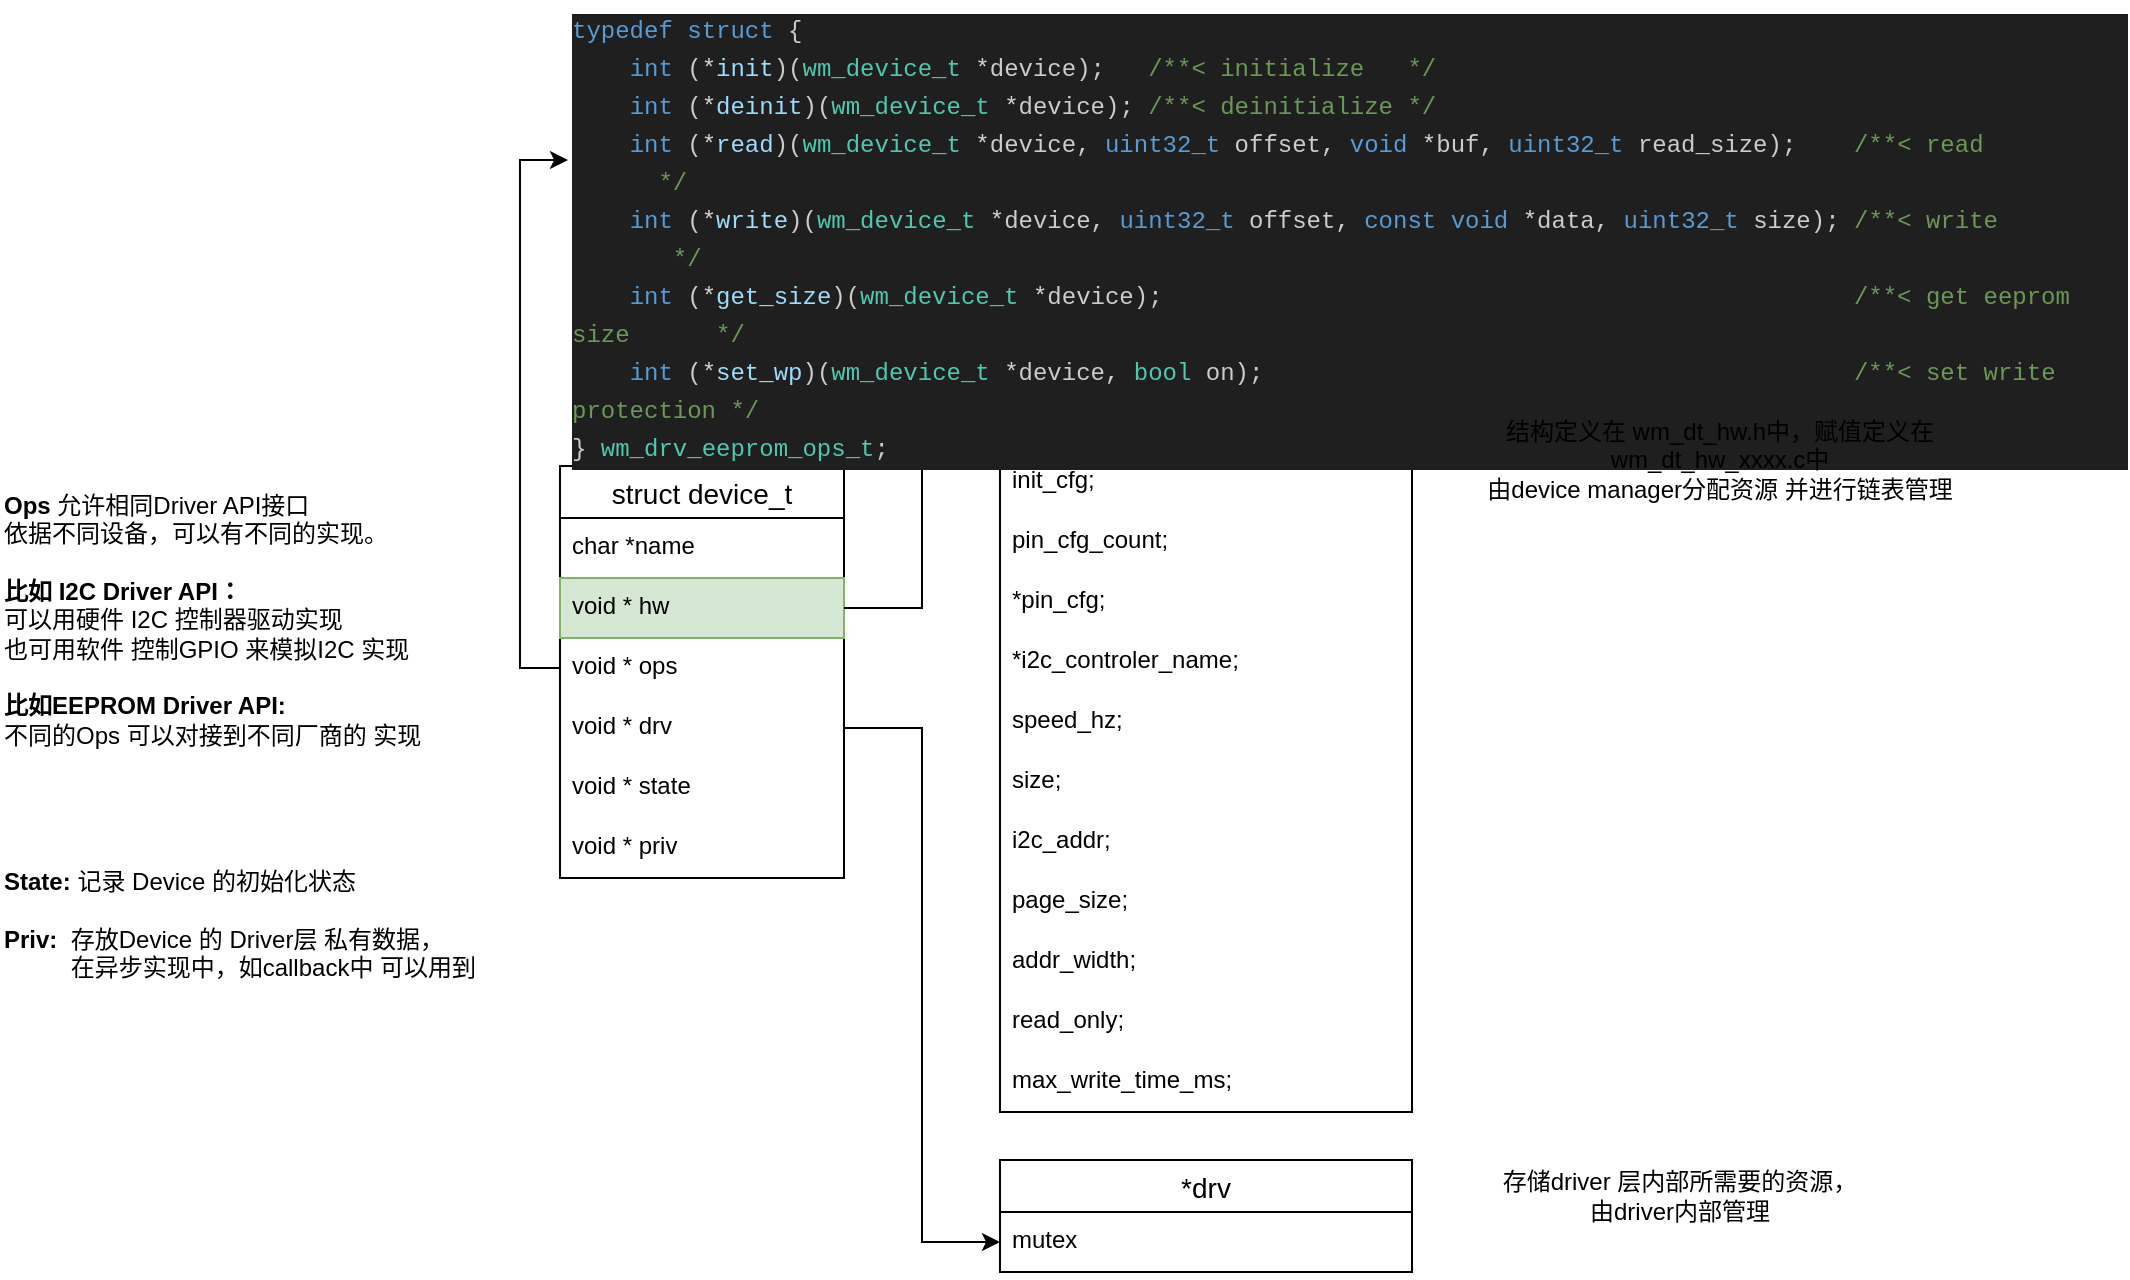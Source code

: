 <mxfile version="22.1.18" type="device" pages="3">
  <diagram id="xYplBi3pF_F4DDq9eZuV" name="第 3 页">
    <mxGraphModel dx="2117" dy="1832" grid="1" gridSize="10" guides="1" tooltips="1" connect="1" arrows="1" fold="1" page="1" pageScale="1" pageWidth="827" pageHeight="1169" math="0" shadow="0">
      <root>
        <mxCell id="0" />
        <mxCell id="1" parent="0" />
        <mxCell id="WUQD1Q2y6VG8UkLKMVv5-1" value="struct wm_dt_hw_eeprom_t" style="swimlane;fontStyle=0;childLayout=stackLayout;horizontal=1;startSize=26;horizontalStack=0;resizeParent=1;resizeParentMax=0;resizeLast=0;collapsible=1;marginBottom=0;align=center;fontSize=14;" parent="1" vertex="1">
          <mxGeometry x="240" width="206" height="356" as="geometry">
            <mxRectangle x="60" y="200" width="60" height="30" as="alternateBounds" />
          </mxGeometry>
        </mxCell>
        <mxCell id="WUQD1Q2y6VG8UkLKMVv5-2" value="init_cfg;" style="text;spacingLeft=4;spacingRight=4;overflow=hidden;rotatable=0;points=[[0,0.5],[1,0.5]];portConstraint=eastwest;fontSize=12;whiteSpace=wrap;html=1;" parent="WUQD1Q2y6VG8UkLKMVv5-1" vertex="1">
          <mxGeometry y="26" width="206" height="30" as="geometry" />
        </mxCell>
        <mxCell id="9lCmsMJBYUwB7zbRxIyq-6" value="pin_cfg_count;" style="text;spacingLeft=4;spacingRight=4;overflow=hidden;rotatable=0;points=[[0,0.5],[1,0.5]];portConstraint=eastwest;fontSize=12;whiteSpace=wrap;html=1;" vertex="1" parent="WUQD1Q2y6VG8UkLKMVv5-1">
          <mxGeometry y="56" width="206" height="30" as="geometry" />
        </mxCell>
        <mxCell id="9lCmsMJBYUwB7zbRxIyq-5" value="*pin_cfg;" style="text;spacingLeft=4;spacingRight=4;overflow=hidden;rotatable=0;points=[[0,0.5],[1,0.5]];portConstraint=eastwest;fontSize=12;whiteSpace=wrap;html=1;" vertex="1" parent="WUQD1Q2y6VG8UkLKMVv5-1">
          <mxGeometry y="86" width="206" height="30" as="geometry" />
        </mxCell>
        <mxCell id="9lCmsMJBYUwB7zbRxIyq-4" value="*i2c_controler_name;" style="text;spacingLeft=4;spacingRight=4;overflow=hidden;rotatable=0;points=[[0,0.5],[1,0.5]];portConstraint=eastwest;fontSize=12;whiteSpace=wrap;html=1;" vertex="1" parent="WUQD1Q2y6VG8UkLKMVv5-1">
          <mxGeometry y="116" width="206" height="30" as="geometry" />
        </mxCell>
        <mxCell id="9lCmsMJBYUwB7zbRxIyq-3" value="speed_hz;&amp;nbsp;" style="text;spacingLeft=4;spacingRight=4;overflow=hidden;rotatable=0;points=[[0,0.5],[1,0.5]];portConstraint=eastwest;fontSize=12;whiteSpace=wrap;html=1;" vertex="1" parent="WUQD1Q2y6VG8UkLKMVv5-1">
          <mxGeometry y="146" width="206" height="30" as="geometry" />
        </mxCell>
        <mxCell id="9lCmsMJBYUwB7zbRxIyq-2" value="size;" style="text;spacingLeft=4;spacingRight=4;overflow=hidden;rotatable=0;points=[[0,0.5],[1,0.5]];portConstraint=eastwest;fontSize=12;whiteSpace=wrap;html=1;" vertex="1" parent="WUQD1Q2y6VG8UkLKMVv5-1">
          <mxGeometry y="176" width="206" height="30" as="geometry" />
        </mxCell>
        <mxCell id="9lCmsMJBYUwB7zbRxIyq-1" value="i2c_addr;" style="text;spacingLeft=4;spacingRight=4;overflow=hidden;rotatable=0;points=[[0,0.5],[1,0.5]];portConstraint=eastwest;fontSize=12;whiteSpace=wrap;html=1;" vertex="1" parent="WUQD1Q2y6VG8UkLKMVv5-1">
          <mxGeometry y="206" width="206" height="30" as="geometry" />
        </mxCell>
        <mxCell id="WUQD1Q2y6VG8UkLKMVv5-3" value="page_size;" style="text;spacingLeft=4;spacingRight=4;overflow=hidden;rotatable=0;points=[[0,0.5],[1,0.5]];portConstraint=eastwest;fontSize=12;whiteSpace=wrap;html=1;" parent="WUQD1Q2y6VG8UkLKMVv5-1" vertex="1">
          <mxGeometry y="236" width="206" height="30" as="geometry" />
        </mxCell>
        <mxCell id="WUQD1Q2y6VG8UkLKMVv5-4" value="addr_width;" style="text;strokeColor=none;fillColor=none;spacingLeft=4;spacingRight=4;overflow=hidden;rotatable=0;points=[[0,0.5],[1,0.5]];portConstraint=eastwest;fontSize=12;whiteSpace=wrap;html=1;" parent="WUQD1Q2y6VG8UkLKMVv5-1" vertex="1">
          <mxGeometry y="266" width="206" height="30" as="geometry" />
        </mxCell>
        <mxCell id="9lCmsMJBYUwB7zbRxIyq-8" value="read_only;" style="text;strokeColor=none;fillColor=none;spacingLeft=4;spacingRight=4;overflow=hidden;rotatable=0;points=[[0,0.5],[1,0.5]];portConstraint=eastwest;fontSize=12;whiteSpace=wrap;html=1;" vertex="1" parent="WUQD1Q2y6VG8UkLKMVv5-1">
          <mxGeometry y="296" width="206" height="30" as="geometry" />
        </mxCell>
        <mxCell id="9lCmsMJBYUwB7zbRxIyq-7" value="max_write_time_ms;" style="text;strokeColor=none;fillColor=none;spacingLeft=4;spacingRight=4;overflow=hidden;rotatable=0;points=[[0,0.5],[1,0.5]];portConstraint=eastwest;fontSize=12;whiteSpace=wrap;html=1;" vertex="1" parent="WUQD1Q2y6VG8UkLKMVv5-1">
          <mxGeometry y="326" width="206" height="30" as="geometry" />
        </mxCell>
        <mxCell id="WUQD1Q2y6VG8UkLKMVv5-46" value="struct device_t" style="swimlane;fontStyle=0;childLayout=stackLayout;horizontal=1;startSize=26;horizontalStack=0;resizeParent=1;resizeParentMax=0;resizeLast=0;collapsible=1;marginBottom=0;align=center;fontSize=14;" parent="1" vertex="1">
          <mxGeometry x="20" y="33" width="142" height="206" as="geometry">
            <mxRectangle x="60" y="200" width="60" height="30" as="alternateBounds" />
          </mxGeometry>
        </mxCell>
        <mxCell id="WUQD1Q2y6VG8UkLKMVv5-47" value="char *name" style="text;spacingLeft=4;spacingRight=4;overflow=hidden;rotatable=0;points=[[0,0.5],[1,0.5]];portConstraint=eastwest;fontSize=12;whiteSpace=wrap;html=1;" parent="WUQD1Q2y6VG8UkLKMVv5-46" vertex="1">
          <mxGeometry y="26" width="142" height="30" as="geometry" />
        </mxCell>
        <mxCell id="WUQD1Q2y6VG8UkLKMVv5-48" value="void * hw" style="text;spacingLeft=4;spacingRight=4;overflow=hidden;rotatable=0;points=[[0,0.5],[1,0.5]];portConstraint=eastwest;fontSize=12;whiteSpace=wrap;html=1;fillColor=#d5e8d4;strokeColor=#82b366;" parent="WUQD1Q2y6VG8UkLKMVv5-46" vertex="1">
          <mxGeometry y="56" width="142" height="30" as="geometry" />
        </mxCell>
        <mxCell id="WUQD1Q2y6VG8UkLKMVv5-49" value="void * ops" style="text;strokeColor=none;fillColor=none;spacingLeft=4;spacingRight=4;overflow=hidden;rotatable=0;points=[[0,0.5],[1,0.5]];portConstraint=eastwest;fontSize=12;whiteSpace=wrap;html=1;" parent="WUQD1Q2y6VG8UkLKMVv5-46" vertex="1">
          <mxGeometry y="86" width="142" height="30" as="geometry" />
        </mxCell>
        <mxCell id="WUQD1Q2y6VG8UkLKMVv5-59" value="void * drv" style="text;strokeColor=none;fillColor=none;spacingLeft=4;spacingRight=4;overflow=hidden;rotatable=0;points=[[0,0.5],[1,0.5]];portConstraint=eastwest;fontSize=12;whiteSpace=wrap;html=1;" parent="WUQD1Q2y6VG8UkLKMVv5-46" vertex="1">
          <mxGeometry y="116" width="142" height="30" as="geometry" />
        </mxCell>
        <mxCell id="WUQD1Q2y6VG8UkLKMVv5-50" value="void * state" style="text;strokeColor=none;fillColor=none;spacingLeft=4;spacingRight=4;overflow=hidden;rotatable=0;points=[[0,0.5],[1,0.5]];portConstraint=eastwest;fontSize=12;whiteSpace=wrap;html=1;" parent="WUQD1Q2y6VG8UkLKMVv5-46" vertex="1">
          <mxGeometry y="146" width="142" height="30" as="geometry" />
        </mxCell>
        <mxCell id="WUQD1Q2y6VG8UkLKMVv5-51" value="void * priv" style="text;strokeColor=none;fillColor=none;spacingLeft=4;spacingRight=4;overflow=hidden;rotatable=0;points=[[0,0.5],[1,0.5]];portConstraint=eastwest;fontSize=12;whiteSpace=wrap;html=1;" parent="WUQD1Q2y6VG8UkLKMVv5-46" vertex="1">
          <mxGeometry y="176" width="142" height="30" as="geometry" />
        </mxCell>
        <mxCell id="WUQD1Q2y6VG8UkLKMVv5-52" style="edgeStyle=orthogonalEdgeStyle;rounded=0;orthogonalLoop=1;jettySize=auto;html=1;exitX=1;exitY=0.5;exitDx=0;exitDy=0;entryX=0.25;entryY=0;entryDx=0;entryDy=0;" parent="1" source="WUQD1Q2y6VG8UkLKMVv5-48" target="WUQD1Q2y6VG8UkLKMVv5-1" edge="1">
          <mxGeometry relative="1" as="geometry" />
        </mxCell>
        <mxCell id="WUQD1Q2y6VG8UkLKMVv5-60" value="&lt;div style=&quot;color: rgb(204, 204, 204); background-color: rgb(31, 31, 31); font-family: Consolas, &amp;quot;Courier New&amp;quot;, monospace; font-weight: normal; line-height: 19px;&quot;&gt;&lt;div&gt;&lt;span style=&quot;color: #569cd6;&quot;&gt;typedef&lt;/span&gt;&lt;span style=&quot;color: #cccccc;&quot;&gt; &lt;/span&gt;&lt;span style=&quot;color: #569cd6;&quot;&gt;struct&lt;/span&gt;&lt;span style=&quot;color: #cccccc;&quot;&gt; {&lt;/span&gt;&lt;/div&gt;&lt;div&gt;&lt;span style=&quot;color: #cccccc;&quot;&gt;&amp;nbsp; &amp;nbsp; &lt;/span&gt;&lt;span style=&quot;color: #569cd6;&quot;&gt;int&lt;/span&gt;&lt;span style=&quot;color: #cccccc;&quot;&gt; (&lt;/span&gt;&lt;span style=&quot;color: #d4d4d4;&quot;&gt;*&lt;/span&gt;&lt;span style=&quot;color: #9cdcfe;&quot;&gt;init&lt;/span&gt;&lt;span style=&quot;color: #cccccc;&quot;&gt;)(&lt;/span&gt;&lt;span style=&quot;color: #4ec9b0;&quot;&gt;wm_device_t&lt;/span&gt;&lt;span style=&quot;color: #cccccc;&quot;&gt; &lt;/span&gt;&lt;span style=&quot;color: #d4d4d4;&quot;&gt;*&lt;/span&gt;&lt;span style=&quot;color: #cccccc;&quot;&gt;device);&lt;/span&gt;&lt;span style=&quot;color: #6a9955;&quot;&gt; &amp;nbsp; /**&amp;lt; initialize &amp;nbsp; */&lt;/span&gt;&lt;/div&gt;&lt;div&gt;&lt;span style=&quot;color: #cccccc;&quot;&gt;&amp;nbsp; &amp;nbsp; &lt;/span&gt;&lt;span style=&quot;color: #569cd6;&quot;&gt;int&lt;/span&gt;&lt;span style=&quot;color: #cccccc;&quot;&gt; (&lt;/span&gt;&lt;span style=&quot;color: #d4d4d4;&quot;&gt;*&lt;/span&gt;&lt;span style=&quot;color: #9cdcfe;&quot;&gt;deinit&lt;/span&gt;&lt;span style=&quot;color: #cccccc;&quot;&gt;)(&lt;/span&gt;&lt;span style=&quot;color: #4ec9b0;&quot;&gt;wm_device_t&lt;/span&gt;&lt;span style=&quot;color: #cccccc;&quot;&gt; &lt;/span&gt;&lt;span style=&quot;color: #d4d4d4;&quot;&gt;*&lt;/span&gt;&lt;span style=&quot;color: #cccccc;&quot;&gt;device);&lt;/span&gt;&lt;span style=&quot;color: #6a9955;&quot;&gt; /**&amp;lt; deinitialize */&lt;/span&gt;&lt;/div&gt;&lt;div&gt;&lt;span style=&quot;color: #cccccc;&quot;&gt;&amp;nbsp; &amp;nbsp; &lt;/span&gt;&lt;span style=&quot;color: #569cd6;&quot;&gt;int&lt;/span&gt;&lt;span style=&quot;color: #cccccc;&quot;&gt; (&lt;/span&gt;&lt;span style=&quot;color: #d4d4d4;&quot;&gt;*&lt;/span&gt;&lt;span style=&quot;color: #9cdcfe;&quot;&gt;read&lt;/span&gt;&lt;span style=&quot;color: #cccccc;&quot;&gt;)(&lt;/span&gt;&lt;span style=&quot;color: #4ec9b0;&quot;&gt;wm_device_t&lt;/span&gt;&lt;span style=&quot;color: #cccccc;&quot;&gt; &lt;/span&gt;&lt;span style=&quot;color: #d4d4d4;&quot;&gt;*&lt;/span&gt;&lt;span style=&quot;color: #cccccc;&quot;&gt;device, &lt;/span&gt;&lt;span style=&quot;color: #569cd6;&quot;&gt;uint32_t&lt;/span&gt;&lt;span style=&quot;color: #cccccc;&quot;&gt; offset, &lt;/span&gt;&lt;span style=&quot;color: #569cd6;&quot;&gt;void&lt;/span&gt;&lt;span style=&quot;color: #cccccc;&quot;&gt; &lt;/span&gt;&lt;span style=&quot;color: #d4d4d4;&quot;&gt;*&lt;/span&gt;&lt;span style=&quot;color: #cccccc;&quot;&gt;buf, &lt;/span&gt;&lt;span style=&quot;color: #569cd6;&quot;&gt;uint32_t&lt;/span&gt;&lt;span style=&quot;color: #cccccc;&quot;&gt; read_size);&lt;/span&gt;&lt;span style=&quot;color: #6a9955;&quot;&gt; &amp;nbsp; &amp;nbsp;/**&amp;lt; read &amp;nbsp; &amp;nbsp; &amp;nbsp; &amp;nbsp; &amp;nbsp; &amp;nbsp; &amp;nbsp; &amp;nbsp; */&lt;/span&gt;&lt;/div&gt;&lt;div&gt;&lt;span style=&quot;color: #cccccc;&quot;&gt;&amp;nbsp; &amp;nbsp; &lt;/span&gt;&lt;span style=&quot;color: #569cd6;&quot;&gt;int&lt;/span&gt;&lt;span style=&quot;color: #cccccc;&quot;&gt; (&lt;/span&gt;&lt;span style=&quot;color: #d4d4d4;&quot;&gt;*&lt;/span&gt;&lt;span style=&quot;color: #9cdcfe;&quot;&gt;write&lt;/span&gt;&lt;span style=&quot;color: #cccccc;&quot;&gt;)(&lt;/span&gt;&lt;span style=&quot;color: #4ec9b0;&quot;&gt;wm_device_t&lt;/span&gt;&lt;span style=&quot;color: #cccccc;&quot;&gt; &lt;/span&gt;&lt;span style=&quot;color: #d4d4d4;&quot;&gt;*&lt;/span&gt;&lt;span style=&quot;color: #cccccc;&quot;&gt;device, &lt;/span&gt;&lt;span style=&quot;color: #569cd6;&quot;&gt;uint32_t&lt;/span&gt;&lt;span style=&quot;color: #cccccc;&quot;&gt; offset, &lt;/span&gt;&lt;span style=&quot;color: #569cd6;&quot;&gt;const&lt;/span&gt;&lt;span style=&quot;color: #cccccc;&quot;&gt; &lt;/span&gt;&lt;span style=&quot;color: #569cd6;&quot;&gt;void&lt;/span&gt;&lt;span style=&quot;color: #cccccc;&quot;&gt; &lt;/span&gt;&lt;span style=&quot;color: #d4d4d4;&quot;&gt;*&lt;/span&gt;&lt;span style=&quot;color: #cccccc;&quot;&gt;data, &lt;/span&gt;&lt;span style=&quot;color: #569cd6;&quot;&gt;uint32_t&lt;/span&gt;&lt;span style=&quot;color: #cccccc;&quot;&gt; size);&lt;/span&gt;&lt;span style=&quot;color: #6a9955;&quot;&gt; /**&amp;lt; write &amp;nbsp; &amp;nbsp; &amp;nbsp; &amp;nbsp; &amp;nbsp; &amp;nbsp; &amp;nbsp; &amp;nbsp;*/&lt;/span&gt;&lt;/div&gt;&lt;div&gt;&lt;span style=&quot;color: #cccccc;&quot;&gt;&amp;nbsp; &amp;nbsp; &lt;/span&gt;&lt;span style=&quot;color: #569cd6;&quot;&gt;int&lt;/span&gt;&lt;span style=&quot;color: #cccccc;&quot;&gt; (&lt;/span&gt;&lt;span style=&quot;color: #d4d4d4;&quot;&gt;*&lt;/span&gt;&lt;span style=&quot;color: #9cdcfe;&quot;&gt;get_size&lt;/span&gt;&lt;span style=&quot;color: #cccccc;&quot;&gt;)(&lt;/span&gt;&lt;span style=&quot;color: #4ec9b0;&quot;&gt;wm_device_t&lt;/span&gt;&lt;span style=&quot;color: #cccccc;&quot;&gt; &lt;/span&gt;&lt;span style=&quot;color: #d4d4d4;&quot;&gt;*&lt;/span&gt;&lt;span style=&quot;color: #cccccc;&quot;&gt;device);&lt;/span&gt;&lt;span style=&quot;color: #6a9955;&quot;&gt; &amp;nbsp; &amp;nbsp; &amp;nbsp; &amp;nbsp; &amp;nbsp; &amp;nbsp; &amp;nbsp; &amp;nbsp; &amp;nbsp; &amp;nbsp; &amp;nbsp; &amp;nbsp; &amp;nbsp; &amp;nbsp; &amp;nbsp; &amp;nbsp; &amp;nbsp; &amp;nbsp; &amp;nbsp; &amp;nbsp; &amp;nbsp; &amp;nbsp; &amp;nbsp; &amp;nbsp;/**&amp;lt; get eeprom size &amp;nbsp; &amp;nbsp; &amp;nbsp;*/&lt;/span&gt;&lt;/div&gt;&lt;div&gt;&lt;span style=&quot;color: #cccccc;&quot;&gt;&amp;nbsp; &amp;nbsp; &lt;/span&gt;&lt;span style=&quot;color: #569cd6;&quot;&gt;int&lt;/span&gt;&lt;span style=&quot;color: #cccccc;&quot;&gt; (&lt;/span&gt;&lt;span style=&quot;color: #d4d4d4;&quot;&gt;*&lt;/span&gt;&lt;span style=&quot;color: #9cdcfe;&quot;&gt;set_wp&lt;/span&gt;&lt;span style=&quot;color: #cccccc;&quot;&gt;)(&lt;/span&gt;&lt;span style=&quot;color: #4ec9b0;&quot;&gt;wm_device_t&lt;/span&gt;&lt;span style=&quot;color: #cccccc;&quot;&gt; &lt;/span&gt;&lt;span style=&quot;color: #d4d4d4;&quot;&gt;*&lt;/span&gt;&lt;span style=&quot;color: #cccccc;&quot;&gt;device, &lt;/span&gt;&lt;span style=&quot;color: #4ec9b0;&quot;&gt;bool&lt;/span&gt;&lt;span style=&quot;color: #cccccc;&quot;&gt; on);&lt;/span&gt;&lt;span style=&quot;color: #6a9955;&quot;&gt; &amp;nbsp; &amp;nbsp; &amp;nbsp; &amp;nbsp; &amp;nbsp; &amp;nbsp; &amp;nbsp; &amp;nbsp; &amp;nbsp; &amp;nbsp; &amp;nbsp; &amp;nbsp; &amp;nbsp; &amp;nbsp; &amp;nbsp; &amp;nbsp; &amp;nbsp; &amp;nbsp; &amp;nbsp; &amp;nbsp; /**&amp;lt; set write protection */&lt;/span&gt;&lt;/div&gt;&lt;div&gt;&lt;span style=&quot;color: #cccccc;&quot;&gt;} &lt;/span&gt;&lt;span style=&quot;color: #4ec9b0;&quot;&gt;wm_drv_eeprom_ops_t&lt;/span&gt;&lt;span style=&quot;color: #cccccc;&quot;&gt;;&lt;/span&gt;&lt;/div&gt;&lt;/div&gt;" style="text;whiteSpace=wrap;html=1;" parent="1" vertex="1">
          <mxGeometry x="24" y="-200" width="780" height="160" as="geometry" />
        </mxCell>
        <mxCell id="WUQD1Q2y6VG8UkLKMVv5-61" style="edgeStyle=orthogonalEdgeStyle;rounded=0;orthogonalLoop=1;jettySize=auto;html=1;exitX=0;exitY=0.5;exitDx=0;exitDy=0;entryX=0;entryY=0.5;entryDx=0;entryDy=0;" parent="1" source="WUQD1Q2y6VG8UkLKMVv5-49" target="WUQD1Q2y6VG8UkLKMVv5-60" edge="1">
          <mxGeometry relative="1" as="geometry" />
        </mxCell>
        <mxCell id="9lCmsMJBYUwB7zbRxIyq-9" value="*drv" style="swimlane;fontStyle=0;childLayout=stackLayout;horizontal=1;startSize=26;horizontalStack=0;resizeParent=1;resizeParentMax=0;resizeLast=0;collapsible=1;marginBottom=0;align=center;fontSize=14;" vertex="1" parent="1">
          <mxGeometry x="240" y="380" width="206" height="56" as="geometry">
            <mxRectangle x="60" y="200" width="60" height="30" as="alternateBounds" />
          </mxGeometry>
        </mxCell>
        <mxCell id="9lCmsMJBYUwB7zbRxIyq-10" value="mutex" style="text;spacingLeft=4;spacingRight=4;overflow=hidden;rotatable=0;points=[[0,0.5],[1,0.5]];portConstraint=eastwest;fontSize=12;whiteSpace=wrap;html=1;" vertex="1" parent="9lCmsMJBYUwB7zbRxIyq-9">
          <mxGeometry y="26" width="206" height="30" as="geometry" />
        </mxCell>
        <mxCell id="9lCmsMJBYUwB7zbRxIyq-21" style="edgeStyle=orthogonalEdgeStyle;rounded=0;orthogonalLoop=1;jettySize=auto;html=1;exitX=1;exitY=0.5;exitDx=0;exitDy=0;entryX=0;entryY=0.5;entryDx=0;entryDy=0;" edge="1" parent="1" source="WUQD1Q2y6VG8UkLKMVv5-59" target="9lCmsMJBYUwB7zbRxIyq-10">
          <mxGeometry relative="1" as="geometry" />
        </mxCell>
        <mxCell id="9lCmsMJBYUwB7zbRxIyq-22" value="结构定义在 wm_dt_hw.h中，赋值定义在wm_dt_hw_xxxx.c中&lt;br&gt;由device manager分配资源 并进行链表管理" style="text;html=1;strokeColor=none;fillColor=none;align=center;verticalAlign=middle;whiteSpace=wrap;rounded=0;" vertex="1" parent="1">
          <mxGeometry x="470" width="260" height="60" as="geometry" />
        </mxCell>
        <mxCell id="9lCmsMJBYUwB7zbRxIyq-23" value="存储driver 层内部所需要的资源，&lt;br&gt;由driver内部管理" style="text;html=1;strokeColor=none;fillColor=none;align=center;verticalAlign=middle;whiteSpace=wrap;rounded=0;" vertex="1" parent="1">
          <mxGeometry x="450" y="376" width="260" height="44" as="geometry" />
        </mxCell>
        <mxCell id="9lCmsMJBYUwB7zbRxIyq-24" value="&lt;b&gt;Ops &lt;/b&gt;允许相同Driver API接口 &lt;br&gt;依据不同设备，可以有不同的实现。&lt;br&gt;&lt;br&gt;&lt;b&gt;比如 I2C Driver API：&lt;/b&gt;&lt;br&gt;可以用硬件 I2C 控制器驱动实现&lt;br&gt;也可用软件 控制GPIO 来模拟I2C 实现&lt;br&gt;&lt;br&gt;&lt;b&gt;比如EEPROM Driver API:&lt;/b&gt;&lt;br&gt;不同的Ops 可以对接到不同厂商的 实现" style="text;html=1;strokeColor=none;fillColor=none;align=left;verticalAlign=middle;whiteSpace=wrap;rounded=0;" vertex="1" parent="1">
          <mxGeometry x="-260" y="40" width="260" height="140" as="geometry" />
        </mxCell>
        <mxCell id="9lCmsMJBYUwB7zbRxIyq-25" value="&lt;b&gt;State: &lt;/b&gt;记录 Device 的初始化状态&lt;br&gt;&lt;br&gt;&lt;b&gt;Priv:&amp;nbsp; &lt;/b&gt;存放Device 的 Driver层 私有数据，&lt;br&gt;&amp;nbsp; &amp;nbsp; &amp;nbsp; &amp;nbsp; &amp;nbsp; 在异步实现中，如callback中 可以用到" style="text;html=1;strokeColor=none;fillColor=none;align=left;verticalAlign=middle;whiteSpace=wrap;rounded=0;" vertex="1" parent="1">
          <mxGeometry x="-260" y="230" width="260" height="64" as="geometry" />
        </mxCell>
      </root>
    </mxGraphModel>
  </diagram>
  <diagram id="7RziB7uziXcoCTmX-o9x" name="第 2 页">
    <mxGraphModel dx="1290" dy="629" grid="1" gridSize="10" guides="1" tooltips="1" connect="1" arrows="1" fold="1" page="1" pageScale="1" pageWidth="827" pageHeight="1169" math="0" shadow="0">
      <root>
        <mxCell id="0" />
        <mxCell id="1" parent="0" />
        <mxCell id="XDu-JpSzVYTj-swW2D9v-2" style="edgeStyle=orthogonalEdgeStyle;rounded=0;orthogonalLoop=1;jettySize=auto;html=1;exitX=0.5;exitY=1;exitDx=0;exitDy=0;entryX=0.5;entryY=0;entryDx=0;entryDy=0;" parent="1" source="ld_BU0uUmx0KU4muUQsM-1" target="ld_BU0uUmx0KU4muUQsM-5" edge="1">
          <mxGeometry relative="1" as="geometry" />
        </mxCell>
        <mxCell id="XDu-JpSzVYTj-swW2D9v-3" style="edgeStyle=orthogonalEdgeStyle;rounded=0;orthogonalLoop=1;jettySize=auto;html=1;exitX=0.5;exitY=1;exitDx=0;exitDy=0;" parent="1" source="ld_BU0uUmx0KU4muUQsM-1" target="ld_BU0uUmx0KU4muUQsM-7" edge="1">
          <mxGeometry relative="1" as="geometry" />
        </mxCell>
        <mxCell id="ld_BU0uUmx0KU4muUQsM-1" value="wm_drv_eeprom" style="rounded=1;whiteSpace=wrap;html=1;fontSize=12;glass=0;strokeWidth=1;shadow=0;" parent="1" vertex="1">
          <mxGeometry x="320" y="80" width="180" height="40" as="geometry" />
        </mxCell>
        <mxCell id="ld_BU0uUmx0KU4muUQsM-4" style="edgeStyle=orthogonalEdgeStyle;rounded=0;orthogonalLoop=1;jettySize=auto;html=1;entryX=0.5;entryY=0;entryDx=0;entryDy=0;" parent="1" source="ld_BU0uUmx0KU4muUQsM-5" target="ld_BU0uUmx0KU4muUQsM-9" edge="1">
          <mxGeometry relative="1" as="geometry" />
        </mxCell>
        <mxCell id="ld_BU0uUmx0KU4muUQsM-5" value="wm_drv_eeprom_nv24c0x&lt;span style=&quot;background-color: initial;&quot;&gt;.c&lt;/span&gt;" style="rounded=1;whiteSpace=wrap;html=1;fontSize=12;glass=0;strokeWidth=1;shadow=0;" parent="1" vertex="1">
          <mxGeometry x="206" y="186" width="180" height="40" as="geometry" />
        </mxCell>
        <mxCell id="ld_BU0uUmx0KU4muUQsM-6" style="edgeStyle=orthogonalEdgeStyle;rounded=0;orthogonalLoop=1;jettySize=auto;html=1;entryX=0.5;entryY=0;entryDx=0;entryDy=0;exitX=0.5;exitY=1;exitDx=0;exitDy=0;" parent="1" source="ld_BU0uUmx0KU4muUQsM-7" target="ld_BU0uUmx0KU4muUQsM-9" edge="1">
          <mxGeometry relative="1" as="geometry" />
        </mxCell>
        <mxCell id="ld_BU0uUmx0KU4muUQsM-7" value="&lt;font color=&quot;#ff9933&quot;&gt;wm_drv_eeprom_model-x.c&lt;/font&gt;" style="rounded=1;whiteSpace=wrap;html=1;fontSize=12;glass=0;strokeWidth=1;shadow=0;strokeColor=#FF9933;" parent="1" vertex="1">
          <mxGeometry x="426" y="186" width="180" height="40" as="geometry" />
        </mxCell>
        <mxCell id="ld_BU0uUmx0KU4muUQsM-8" style="edgeStyle=orthogonalEdgeStyle;rounded=0;orthogonalLoop=1;jettySize=auto;html=1;" parent="1" source="ld_BU0uUmx0KU4muUQsM-9" edge="1">
          <mxGeometry relative="1" as="geometry">
            <mxPoint x="410" y="346" as="targetPoint" />
          </mxGeometry>
        </mxCell>
        <mxCell id="ld_BU0uUmx0KU4muUQsM-9" value="wm_drv_i2c" style="rounded=1;whiteSpace=wrap;html=1;fontSize=12;glass=0;strokeWidth=1;shadow=0;" parent="1" vertex="1">
          <mxGeometry x="320" y="266" width="180" height="40" as="geometry" />
        </mxCell>
        <mxCell id="ld_BU0uUmx0KU4muUQsM-10" value="" style="endArrow=none;dashed=1;html=1;dashPattern=1 3;strokeWidth=2;rounded=0;exitX=0;exitY=1;exitDx=0;exitDy=0;" parent="1" source="ld_BU0uUmx0KU4muUQsM-12" edge="1">
          <mxGeometry width="50" height="50" relative="1" as="geometry">
            <mxPoint x="300" y="70" as="sourcePoint" />
            <mxPoint x="730" y="70" as="targetPoint" />
          </mxGeometry>
        </mxCell>
        <mxCell id="ld_BU0uUmx0KU4muUQsM-11" value="" style="endArrow=none;dashed=1;html=1;dashPattern=1 3;strokeWidth=2;rounded=0;" parent="1" edge="1">
          <mxGeometry width="50" height="50" relative="1" as="geometry">
            <mxPoint x="260" y="316" as="sourcePoint" />
            <mxPoint x="730" y="316" as="targetPoint" />
          </mxGeometry>
        </mxCell>
        <mxCell id="ld_BU0uUmx0KU4muUQsM-12" value="APP" style="rounded=1;whiteSpace=wrap;html=1;fontSize=12;glass=0;strokeWidth=1;shadow=0;fillColor=none;strokeColor=none;" parent="1" vertex="1">
          <mxGeometry x="260" y="30" width="60" height="40" as="geometry" />
        </mxCell>
        <mxCell id="ld_BU0uUmx0KU4muUQsM-13" value="DRV" style="rounded=1;whiteSpace=wrap;html=1;fontSize=12;glass=0;strokeWidth=1;shadow=0;fillColor=none;strokeColor=none;" parent="1" vertex="1">
          <mxGeometry x="260" y="80" width="60" height="40" as="geometry" />
        </mxCell>
        <mxCell id="ld_BU0uUmx0KU4muUQsM-14" value="HAL" style="rounded=1;whiteSpace=wrap;html=1;fontSize=12;glass=0;strokeWidth=1;shadow=0;fillColor=none;strokeColor=none;" parent="1" vertex="1">
          <mxGeometry x="260" y="326" width="60" height="40" as="geometry" />
        </mxCell>
        <mxCell id="ld_BU0uUmx0KU4muUQsM-15" style="edgeStyle=orthogonalEdgeStyle;rounded=0;orthogonalLoop=1;jettySize=auto;html=1;entryX=0.5;entryY=0;entryDx=0;entryDy=0;" parent="1" edge="1">
          <mxGeometry relative="1" as="geometry">
            <mxPoint x="410" y="41" as="sourcePoint" />
            <mxPoint x="410" y="81" as="targetPoint" />
          </mxGeometry>
        </mxCell>
        <mxCell id="ld_BU0uUmx0KU4muUQsM-16" value="wm_drv_eeprom_ops_t" style="text;whiteSpace=wrap;" parent="1" vertex="1">
          <mxGeometry x="330" y="130" width="160" height="40" as="geometry" />
        </mxCell>
        <mxCell id="XDu-JpSzVYTj-swW2D9v-1" value="&lt;div style=&quot;background-color: rgb(31, 31, 31); font-family: Consolas, &amp;quot;Courier New&amp;quot;, monospace; font-weight: normal; line-height: 19px;&quot;&gt;&lt;div style=&quot;&quot;&gt;&lt;span style=&quot;color: rgb(86, 156, 214);&quot;&gt;/* Ops is implemented in wm_drv_eeprom_nv24c0x.c*/&lt;/span&gt;&lt;br&gt;&lt;/div&gt;&lt;div style=&quot;color: rgb(204, 204, 204);&quot;&gt;&lt;span style=&quot;color: #569cd6;&quot;&gt;const&lt;/span&gt;&lt;span style=&quot;color: #cccccc;&quot;&gt; &lt;/span&gt;&lt;span style=&quot;color: #4ec9b0;&quot;&gt;wm_drv_eeprom_ops_t&lt;/span&gt;&lt;span style=&quot;color: #cccccc;&quot;&gt; &lt;/span&gt;&lt;span style=&quot;color: #9cdcfe;&quot;&gt;wm_drv_eeprom_nv24c0x_ops&lt;/span&gt;&lt;span style=&quot;color: #cccccc;&quot;&gt; &lt;/span&gt;&lt;span style=&quot;color: #d4d4d4;&quot;&gt;=&lt;/span&gt;&lt;span style=&quot;color: #cccccc;&quot;&gt; {&lt;/span&gt;&lt;/div&gt;&lt;div style=&quot;color: rgb(204, 204, 204);&quot;&gt;&lt;span style=&quot;color: #cccccc;&quot;&gt;&amp;nbsp; &amp;nbsp; .&lt;/span&gt;&lt;span style=&quot;color: #9cdcfe;&quot;&gt;init&lt;/span&gt;&lt;span style=&quot;color: #cccccc;&quot;&gt; &amp;nbsp; &amp;nbsp; &lt;/span&gt;&lt;span style=&quot;color: #d4d4d4;&quot;&gt;=&lt;/span&gt;&lt;span style=&quot;color: #cccccc;&quot;&gt; &lt;/span&gt;&lt;span style=&quot;color: #dcdcaa;&quot;&gt;eeprom_nv24c0x_init&lt;/span&gt;&lt;span style=&quot;color: #cccccc;&quot;&gt;,&lt;/span&gt;&lt;/div&gt;&lt;div style=&quot;color: rgb(204, 204, 204);&quot;&gt;&lt;span style=&quot;color: #cccccc;&quot;&gt;&amp;nbsp; &amp;nbsp; .&lt;/span&gt;&lt;span style=&quot;color: #9cdcfe;&quot;&gt;deinit&lt;/span&gt;&lt;span style=&quot;color: #cccccc;&quot;&gt; &amp;nbsp; &lt;/span&gt;&lt;span style=&quot;color: #d4d4d4;&quot;&gt;=&lt;/span&gt;&lt;span style=&quot;color: #cccccc;&quot;&gt; &lt;/span&gt;&lt;span style=&quot;color: #dcdcaa;&quot;&gt;eeprom_nv24c0x_deinit&lt;/span&gt;&lt;span style=&quot;color: #cccccc;&quot;&gt;,&lt;/span&gt;&lt;/div&gt;&lt;div style=&quot;color: rgb(204, 204, 204);&quot;&gt;&lt;span style=&quot;color: #cccccc;&quot;&gt;&amp;nbsp; &amp;nbsp; .&lt;/span&gt;&lt;span style=&quot;color: #9cdcfe;&quot;&gt;read&lt;/span&gt;&lt;span style=&quot;color: #cccccc;&quot;&gt; &amp;nbsp; &amp;nbsp; &lt;/span&gt;&lt;span style=&quot;color: #d4d4d4;&quot;&gt;=&lt;/span&gt;&lt;span style=&quot;color: #cccccc;&quot;&gt; &lt;/span&gt;&lt;span style=&quot;color: #dcdcaa;&quot;&gt;eeprom_nv24c0x_read&lt;/span&gt;&lt;span style=&quot;color: #cccccc;&quot;&gt;,&lt;/span&gt;&lt;/div&gt;&lt;div style=&quot;color: rgb(204, 204, 204);&quot;&gt;&lt;span style=&quot;color: #cccccc;&quot;&gt;&amp;nbsp; &amp;nbsp; .&lt;/span&gt;&lt;span style=&quot;color: #9cdcfe;&quot;&gt;write&lt;/span&gt;&lt;span style=&quot;color: #cccccc;&quot;&gt; &amp;nbsp; &amp;nbsp;&lt;/span&gt;&lt;span style=&quot;color: #d4d4d4;&quot;&gt;=&lt;/span&gt;&lt;span style=&quot;color: #cccccc;&quot;&gt; &lt;/span&gt;&lt;span style=&quot;color: #dcdcaa;&quot;&gt;eeprom_nv24c0x_write&lt;/span&gt;&lt;span style=&quot;color: #cccccc;&quot;&gt;,&lt;/span&gt;&lt;/div&gt;&lt;div style=&quot;color: rgb(204, 204, 204);&quot;&gt;&lt;span style=&quot;color: #cccccc;&quot;&gt;&amp;nbsp; &amp;nbsp; .&lt;/span&gt;&lt;span style=&quot;color: #9cdcfe;&quot;&gt;get_size&lt;/span&gt;&lt;span style=&quot;color: #cccccc;&quot;&gt; &lt;/span&gt;&lt;span style=&quot;color: #d4d4d4;&quot;&gt;=&lt;/span&gt;&lt;span style=&quot;color: #cccccc;&quot;&gt; &lt;/span&gt;&lt;span style=&quot;color: #dcdcaa;&quot;&gt;eeprom_nv24c0x_get_size&lt;/span&gt;&lt;span style=&quot;color: #cccccc;&quot;&gt;,&lt;/span&gt;&lt;/div&gt;&lt;div style=&quot;color: rgb(204, 204, 204);&quot;&gt;&lt;span style=&quot;color: #cccccc;&quot;&gt;&amp;nbsp; &amp;nbsp; .&lt;/span&gt;&lt;span style=&quot;color: #9cdcfe;&quot;&gt;set_wp&lt;/span&gt;&lt;span style=&quot;color: #cccccc;&quot;&gt; &amp;nbsp; &lt;/span&gt;&lt;span style=&quot;color: #d4d4d4;&quot;&gt;=&lt;/span&gt;&lt;span style=&quot;color: #cccccc;&quot;&gt; &lt;/span&gt;&lt;span style=&quot;color: #dcdcaa;&quot;&gt;eeprom_nv24c0x_set_wp&lt;/span&gt;&lt;span style=&quot;color: #cccccc;&quot;&gt;,&lt;/span&gt;&lt;/div&gt;&lt;div style=&quot;color: rgb(204, 204, 204);&quot;&gt;&lt;span style=&quot;color: #cccccc;&quot;&gt;};&lt;/span&gt;&lt;/div&gt;&lt;div style=&quot;color: rgb(204, 204, 204);&quot;&gt;&lt;span style=&quot;color: #cccccc;&quot;&gt;&lt;br&gt;&lt;/span&gt;&lt;/div&gt;&lt;div style=&quot;color: rgb(204, 204, 204);&quot;&gt;/*Ops is registered in device table, The eeprom driver API can find the corresponse ops api by device name */&lt;span style=&quot;color: #cccccc;&quot;&gt;&lt;br&gt;&lt;/span&gt;&lt;/div&gt;&lt;div style=&quot;color: rgb(204, 204, 204);&quot;&gt;const&amp;nbsp;static&amp;nbsp;&lt;span style=&quot;border-color: var(--border-color); color: rgb(86, 156, 214);&quot;&gt;struct&lt;/span&gt;&amp;nbsp;&lt;span style=&quot;border-color: var(--border-color); color: rgb(78, 201, 176);&quot;&gt;wm_dt_table_entry&lt;/span&gt;&amp;nbsp;&lt;span style=&quot;border-color: var(--border-color); color: rgb(156, 220, 254);&quot;&gt;dt_hw_table_entry&lt;/span&gt;&lt;span style=&quot;border-color: var(--border-color); color: rgb(86, 156, 214);&quot;&gt;[]&lt;/span&gt;&amp;nbsp;&lt;span style=&quot;border-color: var(--border-color); color: rgb(212, 212, 212);&quot;&gt;=&lt;/span&gt;&amp;nbsp;{&lt;br&gt;&lt;/div&gt;&lt;div style=&quot;color: rgb(204, 204, 204);&quot;&gt;&lt;div style=&quot;line-height: 19px;&quot;&gt;&lt;div&gt;#if&lt;span style=&quot;color: #569cd6;&quot;&gt; &lt;/span&gt;&lt;span style=&quot;color: #569cd6;&quot;&gt;CONFIG_COMPONENT_DRIVER_I2C_ENABLED&lt;/span&gt;&lt;/div&gt;&lt;div&gt;&amp;nbsp; &amp;nbsp; { .&lt;span style=&quot;color: #9cdcfe;&quot;&gt;dev_name&lt;/span&gt; &lt;span style=&quot;color: #d4d4d4;&quot;&gt;=&lt;/span&gt; &lt;span style=&quot;color: #ce9178;&quot;&gt;&quot;i2c0&quot;&lt;/span&gt;,&amp;nbsp; &amp;nbsp; .&lt;span style=&quot;color: #9cdcfe;&quot;&gt;hw_addr&lt;/span&gt; &lt;span style=&quot;color: #d4d4d4;&quot;&gt;=&lt;/span&gt; (&lt;span style=&quot;color: #569cd6;&quot;&gt;void&lt;/span&gt; &lt;span style=&quot;color: #d4d4d4;&quot;&gt;*&lt;/span&gt;)&lt;span style=&quot;color: #d4d4d4;&quot;&gt;&amp;amp;&lt;/span&gt;&lt;span style=&quot;color: #9cdcfe;&quot;&gt;dt_hw_i2c0&lt;/span&gt;,&amp;nbsp; &amp;nbsp; .&lt;span style=&quot;color: #9cdcfe;&quot;&gt;ops_addr&lt;/span&gt; &lt;span style=&quot;color: #d4d4d4;&quot;&gt;=&lt;/span&gt; (&lt;span style=&quot;color: #569cd6;&quot;&gt;void&lt;/span&gt; &lt;span style=&quot;color: #d4d4d4;&quot;&gt;*&lt;/span&gt;)&lt;span style=&quot;color: #d4d4d4;&quot;&gt;&amp;amp;&lt;/span&gt;&lt;span style=&quot;color: #9cdcfe;&quot;&gt;wm_drv_i2c_ops&lt;/span&gt; &amp;nbsp; &amp;nbsp; &amp;nbsp; &amp;nbsp; &amp;nbsp; &amp;nbsp; },&lt;/div&gt;&lt;div&gt;&amp;nbsp; &amp;nbsp; { .&lt;span style=&quot;color: #9cdcfe;&quot;&gt;dev_name&lt;/span&gt; &lt;span style=&quot;color: #d4d4d4;&quot;&gt;=&lt;/span&gt; &lt;span style=&quot;color: #ce9178;&quot;&gt;&quot;eeprom0&quot;&lt;/span&gt;, .&lt;span style=&quot;color: #9cdcfe;&quot;&gt;hw_addr&lt;/span&gt; &lt;span style=&quot;color: #d4d4d4;&quot;&gt;=&lt;/span&gt; (&lt;span style=&quot;color: #569cd6;&quot;&gt;void&lt;/span&gt; &lt;span style=&quot;color: #d4d4d4;&quot;&gt;*&lt;/span&gt;)&lt;span style=&quot;color: #d4d4d4;&quot;&gt;&amp;amp;&lt;/span&gt;&lt;span style=&quot;color: #9cdcfe;&quot;&gt;dt_hw_eeprom0&lt;/span&gt;, .&lt;span style=&quot;color: #9cdcfe;&quot;&gt;ops_addr&lt;/span&gt; &lt;span style=&quot;color: #d4d4d4;&quot;&gt;=&lt;/span&gt; (&lt;span style=&quot;color: #569cd6;&quot;&gt;void&lt;/span&gt; &lt;span style=&quot;color: #d4d4d4;&quot;&gt;*&lt;/span&gt;)&lt;span style=&quot;color: #d4d4d4;&quot;&gt;&amp;amp;&lt;/span&gt;&lt;span style=&quot;color: #9cdcfe;&quot;&gt;wm_drv_eeprom_nv24c0x_ops&lt;/span&gt; &amp;nbsp;},&lt;/div&gt;&lt;div&gt;&lt;span style=&quot;color: rgb(197, 134, 192);&quot;&gt;#endif&lt;/span&gt;&lt;span style=&quot;color: rgb(106, 153, 85);&quot;&gt; &amp;nbsp;/* CONFIG_COMPONENT_DRIVER_I2C_ENABLED */&lt;/span&gt;&lt;br&gt;&lt;/div&gt;&lt;div&gt;&lt;span style=&quot;color: rgb(106, 153, 85);&quot;&gt;}&lt;/span&gt;&lt;/div&gt;&lt;/div&gt;&lt;/div&gt;&lt;/div&gt;" style="text;whiteSpace=wrap;html=1;" parent="1" vertex="1">
          <mxGeometry x="770" y="70" width="760" height="330" as="geometry" />
        </mxCell>
      </root>
    </mxGraphModel>
  </diagram>
  <diagram name="第 1 页" id="R_yKmxVzPpRyhQ2p4lMJ">
    <mxGraphModel dx="1290" dy="629" grid="1" gridSize="10" guides="1" tooltips="1" connect="1" arrows="1" fold="1" page="1" pageScale="1" pageWidth="827" pageHeight="1169" math="0" shadow="0">
      <root>
        <mxCell id="0" />
        <mxCell id="1" parent="0" />
        <mxCell id="5dmaUmrdY3rlUS3vz4KC-1" style="edgeStyle=orthogonalEdgeStyle;rounded=0;orthogonalLoop=1;jettySize=auto;html=1;exitX=0.5;exitY=1;exitDx=0;exitDy=0;entryX=0;entryY=0.5;entryDx=0;entryDy=0;" parent="1" source="5dmaUmrdY3rlUS3vz4KC-3" target="5dmaUmrdY3rlUS3vz4KC-5" edge="1">
          <mxGeometry relative="1" as="geometry" />
        </mxCell>
        <mxCell id="5dmaUmrdY3rlUS3vz4KC-2" style="edgeStyle=orthogonalEdgeStyle;rounded=0;orthogonalLoop=1;jettySize=auto;html=1;exitX=0.5;exitY=1;exitDx=0;exitDy=0;entryX=0;entryY=0.5;entryDx=0;entryDy=0;" parent="1" source="5dmaUmrdY3rlUS3vz4KC-3" target="5dmaUmrdY3rlUS3vz4KC-8" edge="1">
          <mxGeometry relative="1" as="geometry" />
        </mxCell>
        <mxCell id="5dmaUmrdY3rlUS3vz4KC-3" value="&lt;span style=&quot;color: rgb(0, 0, 0); font-family: Helvetica; font-size: 12px; font-style: normal; font-variant-ligatures: normal; font-variant-caps: normal; font-weight: 400; letter-spacing: normal; orphans: 2; text-align: center; text-indent: 0px; text-transform: none; widows: 2; word-spacing: 0px; -webkit-text-stroke-width: 0px; background-color: rgb(251, 251, 251); text-decoration-thickness: initial; text-decoration-style: initial; text-decoration-color: initial; float: none; display: inline !important;&quot;&gt;components&lt;/span&gt;" style="rounded=1;whiteSpace=wrap;html=1;" parent="1" vertex="1">
          <mxGeometry x="40" y="10" width="120" height="20" as="geometry" />
        </mxCell>
        <mxCell id="5dmaUmrdY3rlUS3vz4KC-4" style="edgeStyle=orthogonalEdgeStyle;rounded=0;orthogonalLoop=1;jettySize=auto;html=1;exitX=0.5;exitY=1;exitDx=0;exitDy=0;entryX=0;entryY=0.5;entryDx=0;entryDy=0;" parent="1" source="5dmaUmrdY3rlUS3vz4KC-5" target="5dmaUmrdY3rlUS3vz4KC-28" edge="1">
          <mxGeometry relative="1" as="geometry" />
        </mxCell>
        <mxCell id="5dmaUmrdY3rlUS3vz4KC-5" value="&lt;span style=&quot;color: rgb(0, 0, 0); font-family: Helvetica; font-size: 12px; font-style: normal; font-variant-ligatures: normal; font-variant-caps: normal; font-weight: 400; letter-spacing: normal; orphans: 2; text-align: center; text-indent: 0px; text-transform: none; widows: 2; word-spacing: 0px; -webkit-text-stroke-width: 0px; background-color: rgb(251, 251, 251); text-decoration-thickness: initial; text-decoration-style: initial; text-decoration-color: initial; float: none; display: inline !important;&quot;&gt;wm_soc&lt;/span&gt;" style="rounded=1;whiteSpace=wrap;html=1;fillColor=#d5e8d4;strokeColor=#82b366;" parent="1" vertex="1">
          <mxGeometry x="130" y="52" width="120" height="20" as="geometry" />
        </mxCell>
        <mxCell id="5dmaUmrdY3rlUS3vz4KC-6" style="edgeStyle=orthogonalEdgeStyle;rounded=0;orthogonalLoop=1;jettySize=auto;html=1;exitX=0.5;exitY=1;exitDx=0;exitDy=0;entryX=0;entryY=0.5;entryDx=0;entryDy=0;" parent="1" source="5dmaUmrdY3rlUS3vz4KC-8" target="5dmaUmrdY3rlUS3vz4KC-13" edge="1">
          <mxGeometry relative="1" as="geometry">
            <mxPoint x="150" y="330" as="targetPoint" />
          </mxGeometry>
        </mxCell>
        <mxCell id="5dmaUmrdY3rlUS3vz4KC-7" style="edgeStyle=orthogonalEdgeStyle;rounded=0;orthogonalLoop=1;jettySize=auto;html=1;exitX=0.5;exitY=1;exitDx=0;exitDy=0;entryX=0;entryY=0.5;entryDx=0;entryDy=0;" parent="1" source="5dmaUmrdY3rlUS3vz4KC-8" target="5dmaUmrdY3rlUS3vz4KC-19" edge="1">
          <mxGeometry relative="1" as="geometry" />
        </mxCell>
        <mxCell id="5dmaUmrdY3rlUS3vz4KC-8" value="&lt;span style=&quot;font-family: Helvetica; font-size: 12px; font-style: normal; font-variant-ligatures: normal; font-variant-caps: normal; font-weight: 400; letter-spacing: normal; orphans: 2; text-align: center; text-indent: 0px; text-transform: none; widows: 2; word-spacing: 0px; -webkit-text-stroke-width: 0px; background-color: rgb(251, 251, 251); text-decoration-thickness: initial; text-decoration-style: initial; text-decoration-color: initial; float: none; display: inline !important;&quot;&gt;driver&lt;/span&gt;" style="rounded=1;whiteSpace=wrap;html=1;fillColor=#d5e8d4;strokeColor=#82b366;" parent="1" vertex="1">
          <mxGeometry x="130" y="250" width="120" height="20" as="geometry" />
        </mxCell>
        <mxCell id="5dmaUmrdY3rlUS3vz4KC-9" style="edgeStyle=orthogonalEdgeStyle;rounded=0;orthogonalLoop=1;jettySize=auto;html=1;exitX=0.5;exitY=1;exitDx=0;exitDy=0;entryX=0;entryY=0.75;entryDx=0;entryDy=0;" parent="1" source="5dmaUmrdY3rlUS3vz4KC-11" target="5dmaUmrdY3rlUS3vz4KC-22" edge="1">
          <mxGeometry relative="1" as="geometry" />
        </mxCell>
        <mxCell id="5dmaUmrdY3rlUS3vz4KC-10" style="edgeStyle=orthogonalEdgeStyle;rounded=0;orthogonalLoop=1;jettySize=auto;html=1;exitX=0.5;exitY=1;exitDx=0;exitDy=0;entryX=0;entryY=0.5;entryDx=0;entryDy=0;" parent="1" source="5dmaUmrdY3rlUS3vz4KC-11" target="5dmaUmrdY3rlUS3vz4KC-23" edge="1">
          <mxGeometry relative="1" as="geometry" />
        </mxCell>
        <mxCell id="5dmaUmrdY3rlUS3vz4KC-11" value="&lt;span style=&quot;color: rgb(0, 0, 0); font-family: Helvetica; font-size: 12px; font-style: normal; font-variant-ligatures: normal; font-variant-caps: normal; font-weight: 400; letter-spacing: normal; orphans: 2; text-align: center; text-indent: 0px; text-transform: none; widows: 2; word-spacing: 0px; -webkit-text-stroke-width: 0px; background-color: rgb(251, 251, 251); text-decoration-thickness: initial; text-decoration-style: initial; text-decoration-color: initial; float: none; display: inline !important;&quot;&gt;w80x&lt;/span&gt;" style="rounded=1;whiteSpace=wrap;html=1;" parent="1" vertex="1">
          <mxGeometry x="498" y="410" width="120" height="20" as="geometry" />
        </mxCell>
        <mxCell id="5dmaUmrdY3rlUS3vz4KC-12" style="edgeStyle=orthogonalEdgeStyle;rounded=0;orthogonalLoop=1;jettySize=auto;html=1;exitX=1;exitY=0.5;exitDx=0;exitDy=0;" parent="1" source="5dmaUmrdY3rlUS3vz4KC-13" target="5dmaUmrdY3rlUS3vz4KC-46" edge="1">
          <mxGeometry relative="1" as="geometry" />
        </mxCell>
        <mxCell id="5dmaUmrdY3rlUS3vz4KC-13" value="&lt;span style=&quot;color: rgb(0, 0, 0); font-family: Helvetica; font-size: 12px; font-style: normal; font-variant-ligatures: normal; font-variant-caps: normal; font-weight: 400; letter-spacing: normal; orphans: 2; text-align: center; text-indent: 0px; text-transform: none; widows: 2; word-spacing: 0px; -webkit-text-stroke-width: 0px; background-color: rgb(251, 251, 251); text-decoration-thickness: initial; text-decoration-style: initial; text-decoration-color: initial; float: none; display: inline !important;&quot;&gt;include&lt;/span&gt;" style="rounded=1;whiteSpace=wrap;html=1;" parent="1" vertex="1">
          <mxGeometry x="223" y="286" width="88" height="20" as="geometry" />
        </mxCell>
        <mxCell id="5dmaUmrdY3rlUS3vz4KC-14" style="edgeStyle=orthogonalEdgeStyle;rounded=0;orthogonalLoop=1;jettySize=auto;html=1;exitX=0.5;exitY=1;exitDx=0;exitDy=0;entryX=0;entryY=0.5;entryDx=0;entryDy=0;" parent="1" source="5dmaUmrdY3rlUS3vz4KC-19" target="5dmaUmrdY3rlUS3vz4KC-20" edge="1">
          <mxGeometry relative="1" as="geometry" />
        </mxCell>
        <mxCell id="5dmaUmrdY3rlUS3vz4KC-15" style="edgeStyle=orthogonalEdgeStyle;rounded=0;orthogonalLoop=1;jettySize=auto;html=1;exitX=0.5;exitY=1;exitDx=0;exitDy=0;entryX=0;entryY=0.5;entryDx=0;entryDy=0;" parent="1" source="5dmaUmrdY3rlUS3vz4KC-19" target="5dmaUmrdY3rlUS3vz4KC-21" edge="1">
          <mxGeometry relative="1" as="geometry" />
        </mxCell>
        <mxCell id="5dmaUmrdY3rlUS3vz4KC-16" style="edgeStyle=orthogonalEdgeStyle;rounded=0;orthogonalLoop=1;jettySize=auto;html=1;exitX=1;exitY=0.5;exitDx=0;exitDy=0;entryX=0;entryY=0.5;entryDx=0;entryDy=0;" parent="1" source="5dmaUmrdY3rlUS3vz4KC-39" target="5dmaUmrdY3rlUS3vz4KC-11" edge="1">
          <mxGeometry relative="1" as="geometry" />
        </mxCell>
        <mxCell id="5dmaUmrdY3rlUS3vz4KC-17" style="edgeStyle=orthogonalEdgeStyle;rounded=0;orthogonalLoop=1;jettySize=auto;html=1;exitX=0.5;exitY=1;exitDx=0;exitDy=0;entryX=0;entryY=0.5;entryDx=0;entryDy=0;" parent="1" source="5dmaUmrdY3rlUS3vz4KC-19" target="5dmaUmrdY3rlUS3vz4KC-39" edge="1">
          <mxGeometry relative="1" as="geometry" />
        </mxCell>
        <mxCell id="5dmaUmrdY3rlUS3vz4KC-18" style="edgeStyle=orthogonalEdgeStyle;rounded=0;orthogonalLoop=1;jettySize=auto;html=1;exitX=0.5;exitY=1;exitDx=0;exitDy=0;entryX=0;entryY=0.5;entryDx=0;entryDy=0;" parent="1" source="5dmaUmrdY3rlUS3vz4KC-19" target="5dmaUmrdY3rlUS3vz4KC-42" edge="1">
          <mxGeometry relative="1" as="geometry" />
        </mxCell>
        <mxCell id="5dmaUmrdY3rlUS3vz4KC-19" value="&lt;span style=&quot;color: rgb(0, 0, 0); font-family: Helvetica; font-size: 12px; font-style: normal; font-variant-ligatures: normal; font-variant-caps: normal; font-weight: 400; letter-spacing: normal; orphans: 2; text-align: center; text-indent: 0px; text-transform: none; widows: 2; word-spacing: 0px; -webkit-text-stroke-width: 0px; background-color: rgb(251, 251, 251); text-decoration-thickness: initial; text-decoration-style: initial; text-decoration-color: initial; float: none; display: inline !important;&quot;&gt;src&lt;/span&gt;" style="rounded=1;whiteSpace=wrap;html=1;" parent="1" vertex="1">
          <mxGeometry x="223" y="316" width="87" height="20" as="geometry" />
        </mxCell>
        <mxCell id="5dmaUmrdY3rlUS3vz4KC-20" value="wm_drv_i2c.c" style="rounded=0;whiteSpace=wrap;html=1;" parent="1" vertex="1">
          <mxGeometry x="328" y="452" width="120" height="20" as="geometry" />
        </mxCell>
        <mxCell id="5dmaUmrdY3rlUS3vz4KC-21" value="wm_drv_dma.c" style="rounded=0;whiteSpace=wrap;html=1;" parent="1" vertex="1">
          <mxGeometry x="328" y="481" width="120" height="20" as="geometry" />
        </mxCell>
        <mxCell id="5dmaUmrdY3rlUS3vz4KC-22" value="wm_drv_ops_i2c.c" style="rounded=0;whiteSpace=wrap;html=1;" parent="1" vertex="1">
          <mxGeometry x="578" y="450" width="120" height="20" as="geometry" />
        </mxCell>
        <mxCell id="5dmaUmrdY3rlUS3vz4KC-23" value="wm_drv_ops_dma.c" style="rounded=0;whiteSpace=wrap;html=1;" parent="1" vertex="1">
          <mxGeometry x="578" y="478" width="120" height="20" as="geometry" />
        </mxCell>
        <mxCell id="5dmaUmrdY3rlUS3vz4KC-24" style="edgeStyle=orthogonalEdgeStyle;rounded=0;orthogonalLoop=1;jettySize=auto;html=1;exitX=0.5;exitY=1;exitDx=0;exitDy=0;entryX=0;entryY=0.5;entryDx=0;entryDy=0;" parent="1" source="5dmaUmrdY3rlUS3vz4KC-28" target="5dmaUmrdY3rlUS3vz4KC-30" edge="1">
          <mxGeometry relative="1" as="geometry" />
        </mxCell>
        <mxCell id="5dmaUmrdY3rlUS3vz4KC-25" style="edgeStyle=orthogonalEdgeStyle;rounded=0;orthogonalLoop=1;jettySize=auto;html=1;exitX=0.5;exitY=1;exitDx=0;exitDy=0;entryX=0;entryY=0.5;entryDx=0;entryDy=0;" parent="1" source="5dmaUmrdY3rlUS3vz4KC-28" target="5dmaUmrdY3rlUS3vz4KC-31" edge="1">
          <mxGeometry relative="1" as="geometry" />
        </mxCell>
        <mxCell id="5dmaUmrdY3rlUS3vz4KC-26" style="edgeStyle=orthogonalEdgeStyle;rounded=0;orthogonalLoop=1;jettySize=auto;html=1;exitX=0.5;exitY=1;exitDx=0;exitDy=0;entryX=0;entryY=0.5;entryDx=0;entryDy=0;" parent="1" source="5dmaUmrdY3rlUS3vz4KC-28" target="5dmaUmrdY3rlUS3vz4KC-33" edge="1">
          <mxGeometry relative="1" as="geometry" />
        </mxCell>
        <mxCell id="5dmaUmrdY3rlUS3vz4KC-27" style="edgeStyle=orthogonalEdgeStyle;rounded=0;orthogonalLoop=1;jettySize=auto;html=1;exitX=0.5;exitY=1;exitDx=0;exitDy=0;entryX=0;entryY=0.5;entryDx=0;entryDy=0;" parent="1" source="5dmaUmrdY3rlUS3vz4KC-28" target="5dmaUmrdY3rlUS3vz4KC-35" edge="1">
          <mxGeometry relative="1" as="geometry" />
        </mxCell>
        <mxCell id="5dmaUmrdY3rlUS3vz4KC-28" value="&lt;span style=&quot;color: rgb(0, 0, 0); font-family: Helvetica; font-size: 12px; font-style: normal; font-variant-ligatures: normal; font-variant-caps: normal; font-weight: 400; letter-spacing: normal; orphans: 2; text-align: center; text-indent: 0px; text-transform: none; widows: 2; word-spacing: 0px; -webkit-text-stroke-width: 0px; background-color: rgb(251, 251, 251); text-decoration-thickness: initial; text-decoration-style: initial; text-decoration-color: initial; float: none; display: inline !important;&quot;&gt;w80x&lt;/span&gt;" style="rounded=1;whiteSpace=wrap;html=1;" parent="1" vertex="1">
          <mxGeometry x="220" y="90" width="94" height="20" as="geometry" />
        </mxCell>
        <mxCell id="5dmaUmrdY3rlUS3vz4KC-29" style="edgeStyle=orthogonalEdgeStyle;rounded=0;orthogonalLoop=1;jettySize=auto;html=1;exitX=1;exitY=0.5;exitDx=0;exitDy=0;entryX=0;entryY=0.5;entryDx=0;entryDy=0;" parent="1" source="5dmaUmrdY3rlUS3vz4KC-30" target="5dmaUmrdY3rlUS3vz4KC-36" edge="1">
          <mxGeometry relative="1" as="geometry" />
        </mxCell>
        <mxCell id="5dmaUmrdY3rlUS3vz4KC-30" value="&lt;span style=&quot;color: rgb(0, 0, 0); font-family: Helvetica; font-size: 12px; font-style: normal; font-variant-ligatures: normal; font-variant-caps: normal; font-weight: 400; letter-spacing: normal; orphans: 2; text-align: center; text-indent: 0px; text-transform: none; widows: 2; word-spacing: 0px; -webkit-text-stroke-width: 0px; background-color: rgb(251, 251, 251); text-decoration-thickness: initial; text-decoration-style: initial; text-decoration-color: initial; float: none; display: inline !important;&quot;&gt;include&lt;/span&gt;" style="rounded=1;whiteSpace=wrap;html=1;" parent="1" vertex="1">
          <mxGeometry x="320" y="130" width="120" height="20" as="geometry" />
        </mxCell>
        <mxCell id="5dmaUmrdY3rlUS3vz4KC-31" value="&lt;span style=&quot;color: rgb(0, 0, 0); font-family: Helvetica; font-size: 12px; font-style: normal; font-variant-ligatures: normal; font-variant-caps: normal; font-weight: 400; letter-spacing: normal; orphans: 2; text-align: center; text-indent: 0px; text-transform: none; widows: 2; word-spacing: 0px; -webkit-text-stroke-width: 0px; background-color: rgb(251, 251, 251); text-decoration-thickness: initial; text-decoration-style: initial; text-decoration-color: initial; float: none; display: inline !important;&quot;&gt;lib&lt;/span&gt;" style="rounded=1;whiteSpace=wrap;html=1;" parent="1" vertex="1">
          <mxGeometry x="320" y="160" width="120" height="20" as="geometry" />
        </mxCell>
        <mxCell id="5dmaUmrdY3rlUS3vz4KC-32" style="edgeStyle=orthogonalEdgeStyle;rounded=0;orthogonalLoop=1;jettySize=auto;html=1;exitX=1;exitY=0.25;exitDx=0;exitDy=0;entryX=0;entryY=0.5;entryDx=0;entryDy=0;" parent="1" source="5dmaUmrdY3rlUS3vz4KC-33" target="5dmaUmrdY3rlUS3vz4KC-38" edge="1">
          <mxGeometry relative="1" as="geometry" />
        </mxCell>
        <mxCell id="5dmaUmrdY3rlUS3vz4KC-33" value="&lt;span style=&quot;color: rgb(0, 0, 0); font-family: Helvetica; font-size: 12px; font-style: normal; font-variant-ligatures: normal; font-variant-caps: normal; font-weight: 400; letter-spacing: normal; orphans: 2; text-align: center; text-indent: 0px; text-transform: none; widows: 2; word-spacing: 0px; -webkit-text-stroke-width: 0px; background-color: rgb(251, 251, 251); text-decoration-thickness: initial; text-decoration-style: initial; text-decoration-color: initial; float: none; display: inline !important;&quot;&gt;src&lt;/span&gt;" style="rounded=1;whiteSpace=wrap;html=1;" parent="1" vertex="1">
          <mxGeometry x="320" y="190" width="120" height="20" as="geometry" />
        </mxCell>
        <mxCell id="5dmaUmrdY3rlUS3vz4KC-34" style="edgeStyle=orthogonalEdgeStyle;rounded=0;orthogonalLoop=1;jettySize=auto;html=1;exitX=1;exitY=0.5;exitDx=0;exitDy=0;entryX=0;entryY=0.5;entryDx=0;entryDy=0;" parent="1" source="5dmaUmrdY3rlUS3vz4KC-35" target="5dmaUmrdY3rlUS3vz4KC-37" edge="1">
          <mxGeometry relative="1" as="geometry" />
        </mxCell>
        <mxCell id="5dmaUmrdY3rlUS3vz4KC-35" value="ld" style="rounded=1;whiteSpace=wrap;html=1;" parent="1" vertex="1">
          <mxGeometry x="320" y="220" width="120" height="20" as="geometry" />
        </mxCell>
        <mxCell id="5dmaUmrdY3rlUS3vz4KC-36" value="&lt;span style=&quot;color: rgb(0, 0, 0); font-family: Helvetica; font-size: 12px; font-style: normal; font-variant-ligatures: normal; font-variant-caps: normal; font-weight: 400; letter-spacing: normal; orphans: 2; text-align: center; text-indent: 0px; text-transform: none; widows: 2; word-spacing: 0px; -webkit-text-stroke-width: 0px; background-color: rgb(251, 251, 251); text-decoration-thickness: initial; text-decoration-style: initial; text-decoration-color: initial; float: none; display: inline !important;&quot;&gt;wm_soc_cfgs.h&lt;/span&gt;" style="rounded=1;whiteSpace=wrap;html=1;" parent="1" vertex="1">
          <mxGeometry x="490" y="130" width="120" height="20" as="geometry" />
        </mxCell>
        <mxCell id="5dmaUmrdY3rlUS3vz4KC-37" value="&lt;span style=&quot;color: rgb(0, 0, 0); font-family: Helvetica; font-size: 12px; font-style: normal; font-variant-ligatures: normal; font-variant-caps: normal; font-weight: 400; letter-spacing: normal; orphans: 2; text-align: center; text-indent: 0px; text-transform: none; widows: 2; word-spacing: 0px; -webkit-text-stroke-width: 0px; background-color: rgb(251, 251, 251); text-decoration-thickness: initial; text-decoration-style: initial; text-decoration-color: initial; float: none; display: inline !important;&quot;&gt;chip_layout.ld.h&lt;/span&gt;" style="rounded=1;whiteSpace=wrap;html=1;" parent="1" vertex="1">
          <mxGeometry x="490" y="220" width="120" height="20" as="geometry" />
        </mxCell>
        <mxCell id="5dmaUmrdY3rlUS3vz4KC-38" value="&lt;span style=&quot;color: rgb(0, 0, 0); font-family: Helvetica; font-size: 12px; font-style: normal; font-variant-ligatures: normal; font-variant-caps: normal; font-weight: 400; letter-spacing: normal; orphans: 2; text-align: center; text-indent: 0px; text-transform: none; widows: 2; word-spacing: 0px; -webkit-text-stroke-width: 0px; background-color: rgb(251, 251, 251); text-decoration-thickness: initial; text-decoration-style: initial; text-decoration-color: initial; float: none; display: inline !important;&quot;&gt;memory_layout.c&lt;/span&gt;" style="rounded=1;whiteSpace=wrap;html=1;" parent="1" vertex="1">
          <mxGeometry x="490" y="185" width="120" height="20" as="geometry" />
        </mxCell>
        <mxCell id="5dmaUmrdY3rlUS3vz4KC-39" value="&lt;span style=&quot;color: rgb(0, 0, 0); font-family: Helvetica; font-size: 12px; font-style: normal; font-variant-ligatures: normal; font-variant-caps: normal; font-weight: 400; letter-spacing: normal; orphans: 2; text-align: center; text-indent: 0px; text-transform: none; widows: 2; word-spacing: 0px; -webkit-text-stroke-width: 0px; background-color: rgb(251, 251, 251); text-decoration-thickness: initial; text-decoration-style: initial; text-decoration-color: initial; float: none; display: inline !important;&quot;&gt;ops&lt;/span&gt;" style="rounded=1;whiteSpace=wrap;html=1;" parent="1" vertex="1">
          <mxGeometry x="328" y="410" width="120" height="20" as="geometry" />
        </mxCell>
        <mxCell id="5dmaUmrdY3rlUS3vz4KC-40" style="edgeStyle=orthogonalEdgeStyle;rounded=0;orthogonalLoop=1;jettySize=auto;html=1;exitX=1;exitY=0.25;exitDx=0;exitDy=0;" parent="1" source="5dmaUmrdY3rlUS3vz4KC-42" target="5dmaUmrdY3rlUS3vz4KC-43" edge="1">
          <mxGeometry relative="1" as="geometry" />
        </mxCell>
        <mxCell id="5dmaUmrdY3rlUS3vz4KC-41" style="edgeStyle=orthogonalEdgeStyle;rounded=0;orthogonalLoop=1;jettySize=auto;html=1;exitX=1;exitY=0.25;exitDx=0;exitDy=0;entryX=0;entryY=0.5;entryDx=0;entryDy=0;" parent="1" source="5dmaUmrdY3rlUS3vz4KC-42" target="5dmaUmrdY3rlUS3vz4KC-44" edge="1">
          <mxGeometry relative="1" as="geometry" />
        </mxCell>
        <mxCell id="5dmaUmrdY3rlUS3vz4KC-42" value="&lt;span style=&quot;color: rgb(0, 0, 0); font-family: Helvetica; font-size: 12px; font-style: normal; font-variant-ligatures: normal; font-variant-caps: normal; font-weight: 400; letter-spacing: normal; orphans: 2; text-align: center; text-indent: 0px; text-transform: none; widows: 2; word-spacing: 0px; -webkit-text-stroke-width: 0px; background-color: rgb(251, 251, 251); text-decoration-thickness: initial; text-decoration-style: initial; text-decoration-color: initial; float: none; display: inline !important;&quot;&gt;eeprom&lt;/span&gt;" style="rounded=1;whiteSpace=wrap;html=1;" parent="1" vertex="1">
          <mxGeometry x="328" y="351" width="84" height="20" as="geometry" />
        </mxCell>
        <mxCell id="5dmaUmrdY3rlUS3vz4KC-43" value="wm_drv_eeprom.c" style="rounded=0;whiteSpace=wrap;html=1;" parent="1" vertex="1">
          <mxGeometry x="487" y="336" width="130" height="20" as="geometry" />
        </mxCell>
        <mxCell id="5dmaUmrdY3rlUS3vz4KC-44" value="wm_drv_eeprom_nv24c0x.c" style="rounded=0;whiteSpace=wrap;html=1;" parent="1" vertex="1">
          <mxGeometry x="487" y="362" width="190" height="20" as="geometry" />
        </mxCell>
        <mxCell id="5dmaUmrdY3rlUS3vz4KC-45" style="edgeStyle=orthogonalEdgeStyle;rounded=0;orthogonalLoop=1;jettySize=auto;html=1;exitX=1;exitY=0.5;exitDx=0;exitDy=0;entryX=0;entryY=0.5;entryDx=0;entryDy=0;" parent="1" source="5dmaUmrdY3rlUS3vz4KC-46" target="5dmaUmrdY3rlUS3vz4KC-47" edge="1">
          <mxGeometry relative="1" as="geometry" />
        </mxCell>
        <mxCell id="5dmaUmrdY3rlUS3vz4KC-46" value="&lt;span style=&quot;color: rgb(0, 0, 0); font-family: Helvetica; font-size: 12px; font-style: normal; font-variant-ligatures: normal; font-variant-caps: normal; font-weight: 400; letter-spacing: normal; orphans: 2; text-align: center; text-indent: 0px; text-transform: none; widows: 2; word-spacing: 0px; -webkit-text-stroke-width: 0px; background-color: rgb(251, 251, 251); text-decoration-thickness: initial; text-decoration-style: initial; text-decoration-color: initial; float: none; display: inline !important;&quot;&gt;eeprom&lt;/span&gt;" style="rounded=1;whiteSpace=wrap;html=1;" parent="1" vertex="1">
          <mxGeometry x="326" y="286" width="88" height="20" as="geometry" />
        </mxCell>
        <mxCell id="5dmaUmrdY3rlUS3vz4KC-47" value="wm_drv_eeprom.h" style="rounded=0;whiteSpace=wrap;html=1;" parent="1" vertex="1">
          <mxGeometry x="494" y="286" width="130" height="20" as="geometry" />
        </mxCell>
      </root>
    </mxGraphModel>
  </diagram>
</mxfile>
